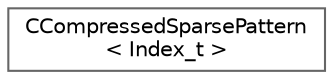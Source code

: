 digraph "Graphical Class Hierarchy"
{
 // LATEX_PDF_SIZE
  bgcolor="transparent";
  edge [fontname=Helvetica,fontsize=10,labelfontname=Helvetica,labelfontsize=10];
  node [fontname=Helvetica,fontsize=10,shape=box,height=0.2,width=0.4];
  rankdir="LR";
  Node0 [id="Node000000",label="CCompressedSparsePattern\l\< Index_t \>",height=0.2,width=0.4,color="grey40", fillcolor="white", style="filled",URL="$classCCompressedSparsePattern.html",tooltip="A simple class to store adjacency information in a compressed format suitable for sparse matrix opera..."];
}
